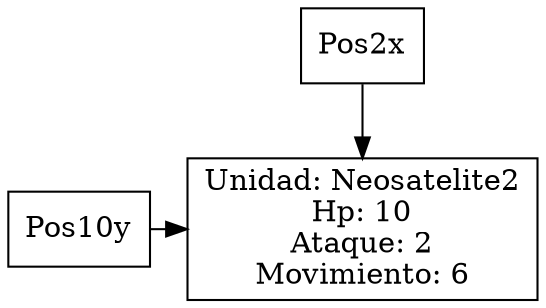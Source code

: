 Digraph nivel4{
Rankdir=TD
node [shape =rectangle]{rank=min;Pos2x [label="Pos2x"]};
{rank=same;Pos10y [label="Pos10y"];UnitNeosatelite2210 [label="Unidad: Neosatelite2
Hp: 10
Ataque: 2
Movimiento: 6"]};
Pos2x -> UnitNeosatelite2210;
Pos10y -> UnitNeosatelite2210;
}
